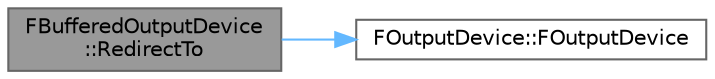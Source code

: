 digraph "FBufferedOutputDevice::RedirectTo"
{
 // INTERACTIVE_SVG=YES
 // LATEX_PDF_SIZE
  bgcolor="transparent";
  edge [fontname=Helvetica,fontsize=10,labelfontname=Helvetica,labelfontsize=10];
  node [fontname=Helvetica,fontsize=10,shape=box,height=0.2,width=0.4];
  rankdir="LR";
  Node1 [id="Node000001",label="FBufferedOutputDevice\l::RedirectTo",height=0.2,width=0.4,color="gray40", fillcolor="grey60", style="filled", fontcolor="black",tooltip="Pushes buffered lines into the specified output device."];
  Node1 -> Node2 [id="edge1_Node000001_Node000002",color="steelblue1",style="solid",tooltip=" "];
  Node2 [id="Node000002",label="FOutputDevice::FOutputDevice",height=0.2,width=0.4,color="grey40", fillcolor="white", style="filled",URL="$d6/dfe/classFOutputDevice.html#a7e23ab09e028c875e4cb8b9edd33b750",tooltip=" "];
}
